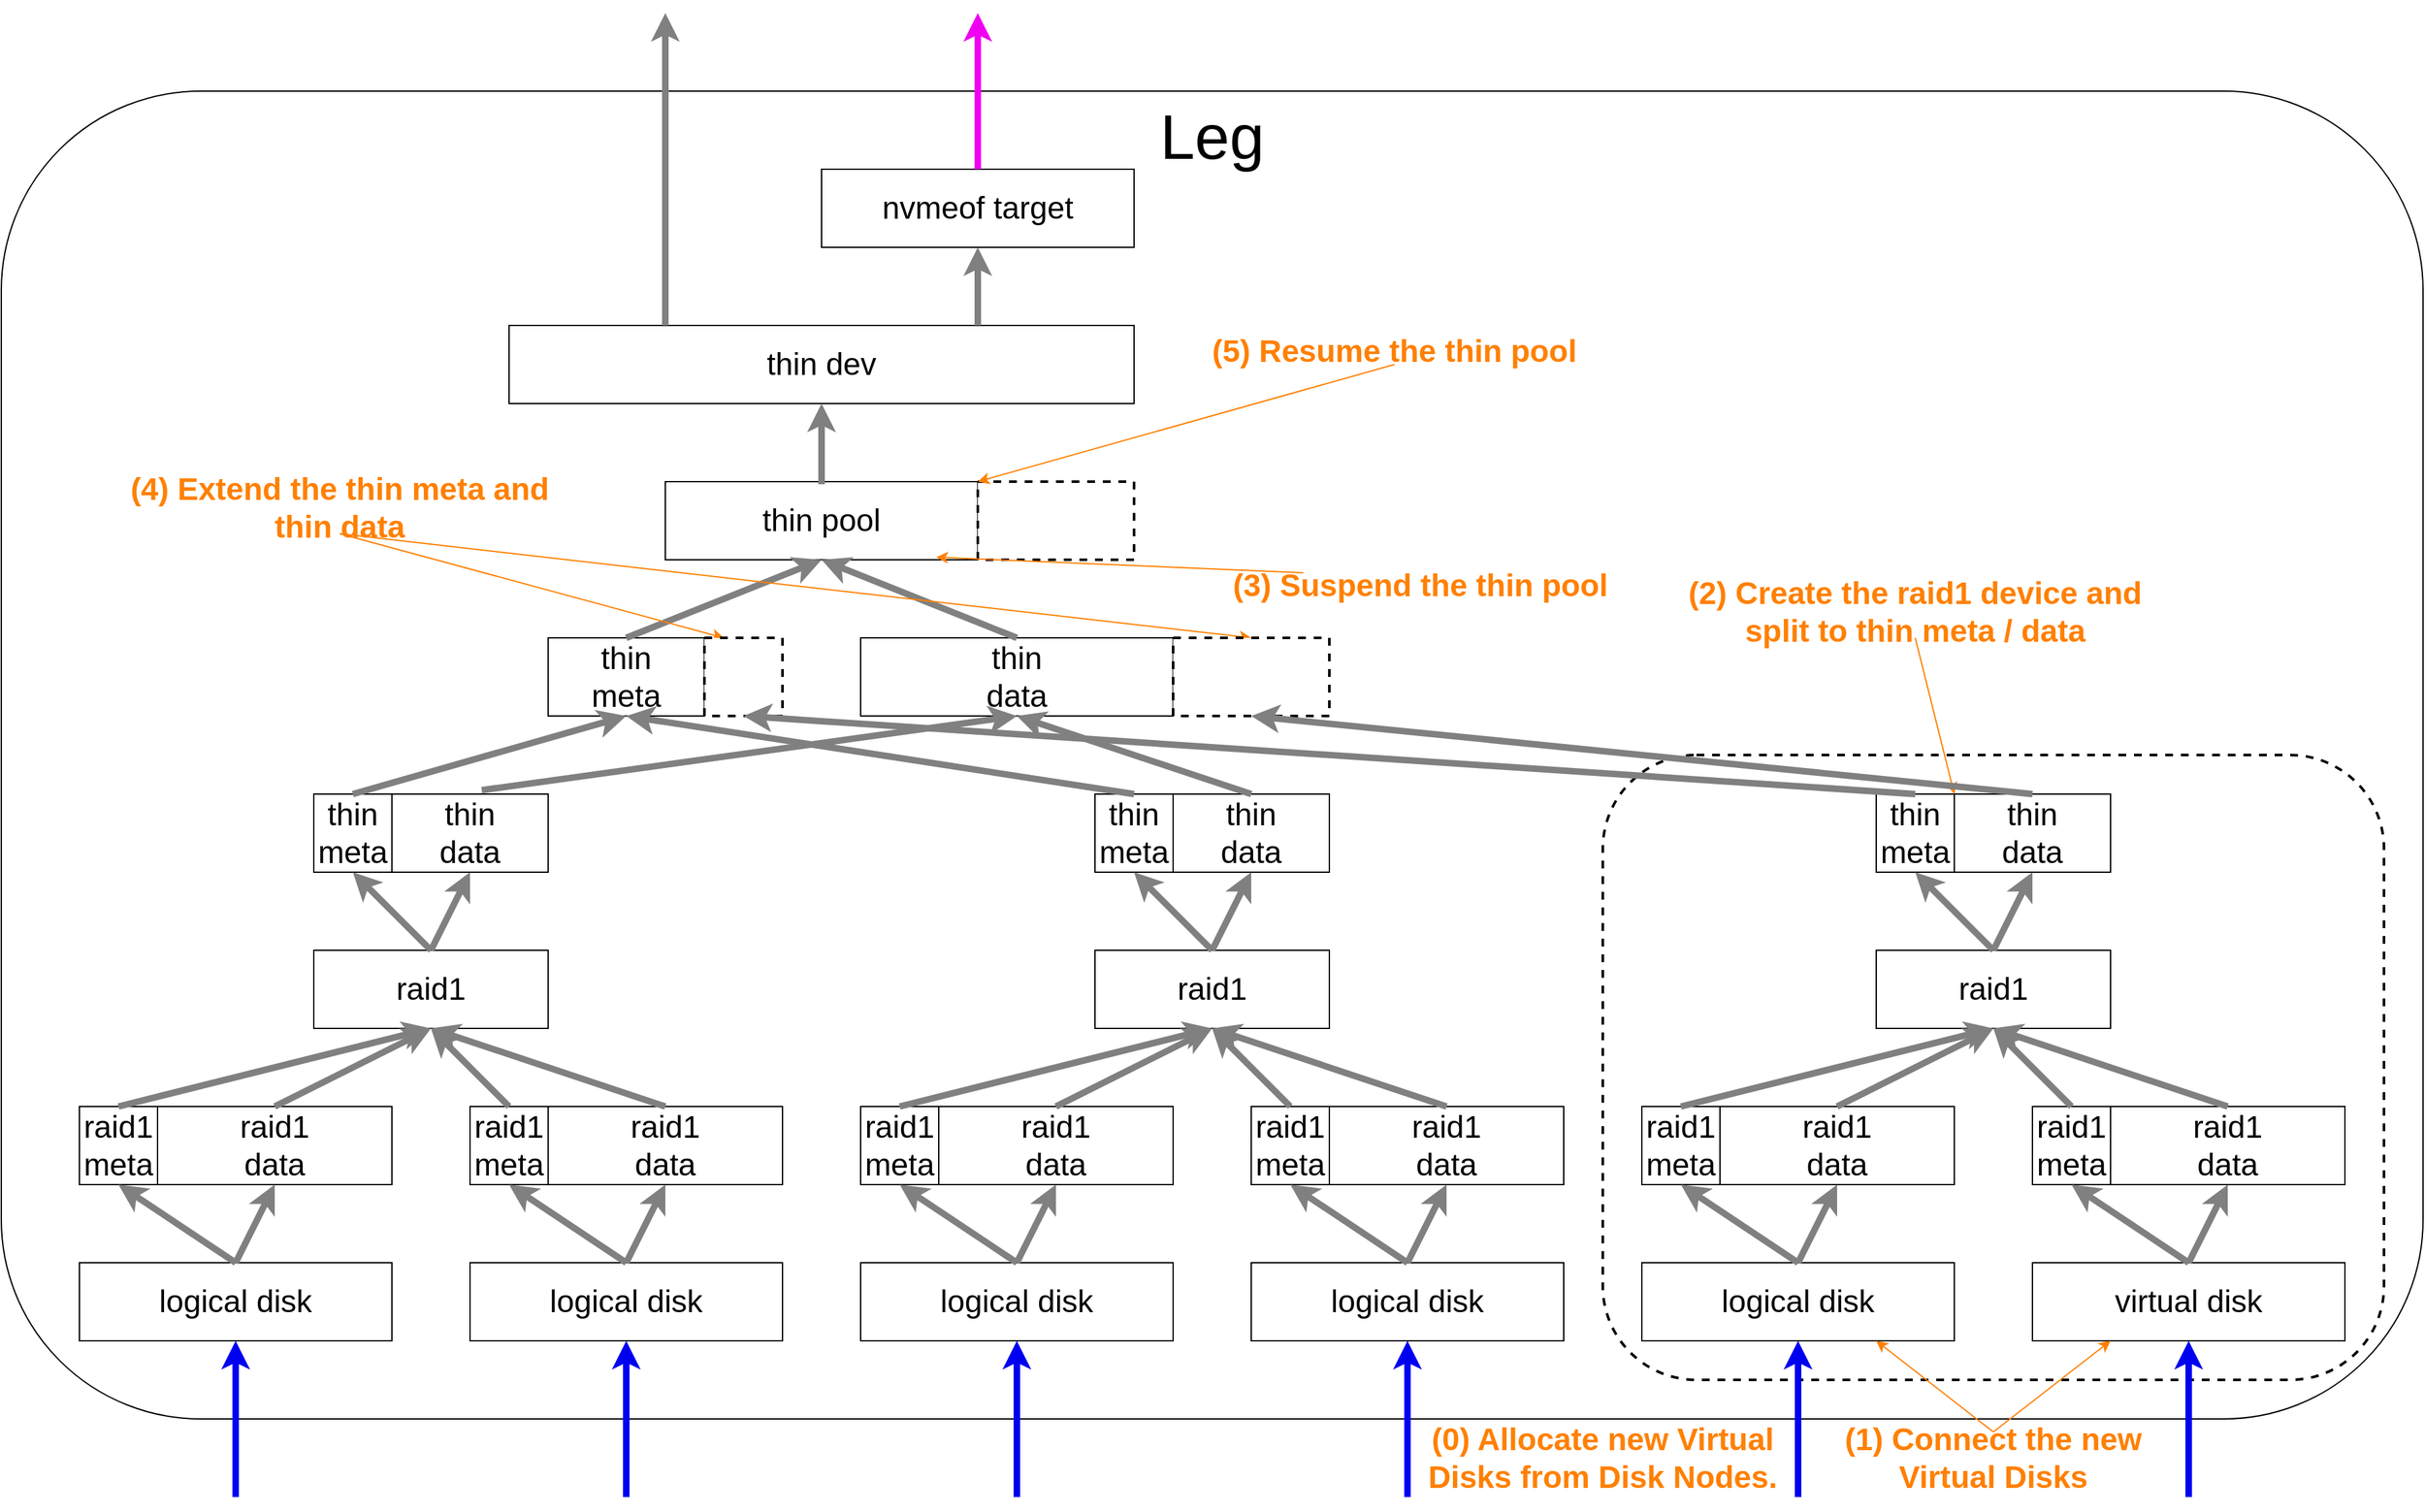 <mxfile version="23.1.5" type="device">
  <diagram name="Page-1" id="okQUsLcCIn6qNMJXYvbM">
    <mxGraphModel dx="5430" dy="2303" grid="1" gridSize="10" guides="1" tooltips="1" connect="1" arrows="1" fold="1" page="1" pageScale="1" pageWidth="850" pageHeight="1100" math="0" shadow="0">
      <root>
        <mxCell id="0" />
        <mxCell id="1" parent="0" />
        <mxCell id="x1gjESqDVY6kyEeMGUOX-54" value="&lt;font style=&quot;font-size: 48px;&quot;&gt;Leg&lt;/font&gt;" style="rounded=1;whiteSpace=wrap;html=1;verticalAlign=top;strokeWidth=1;" parent="1" vertex="1">
          <mxGeometry x="-2550" y="-160" width="1860" height="1020" as="geometry" />
        </mxCell>
        <mxCell id="7Ncsd-2FMnG6cXOnDLm9-25" value="" style="rounded=1;whiteSpace=wrap;html=1;dashed=1;strokeWidth=2;" parent="1" vertex="1">
          <mxGeometry x="-1320" y="350" width="600" height="480" as="geometry" />
        </mxCell>
        <mxCell id="x1gjESqDVY6kyEeMGUOX-2" value="&lt;font style=&quot;font-size: 24px;&quot;&gt;logical disk&lt;/font&gt;" style="rounded=0;whiteSpace=wrap;html=1;" parent="1" vertex="1">
          <mxGeometry x="-2490" y="740" width="240" height="60" as="geometry" />
        </mxCell>
        <mxCell id="x1gjESqDVY6kyEeMGUOX-3" value="&lt;font style=&quot;font-size: 24px;&quot;&gt;raid1&lt;/font&gt;" style="rounded=0;whiteSpace=wrap;html=1;" parent="1" vertex="1">
          <mxGeometry x="-2310" y="500" width="180" height="60" as="geometry" />
        </mxCell>
        <mxCell id="x1gjESqDVY6kyEeMGUOX-4" value="&lt;span style=&quot;font-size: 24px;&quot;&gt;raid1&lt;br&gt;meta&lt;br&gt;&lt;/span&gt;" style="rounded=0;whiteSpace=wrap;html=1;" parent="1" vertex="1">
          <mxGeometry x="-2490" y="620" width="60" height="60" as="geometry" />
        </mxCell>
        <mxCell id="x1gjESqDVY6kyEeMGUOX-5" value="&lt;font style=&quot;font-size: 24px;&quot;&gt;raid1&lt;br&gt;data&lt;br&gt;&lt;/font&gt;" style="rounded=0;whiteSpace=wrap;html=1;" parent="1" vertex="1">
          <mxGeometry x="-2430" y="620" width="180" height="60" as="geometry" />
        </mxCell>
        <mxCell id="x1gjESqDVY6kyEeMGUOX-6" value="&lt;font style=&quot;font-size: 24px;&quot;&gt;logical disk&lt;/font&gt;" style="rounded=0;whiteSpace=wrap;html=1;" parent="1" vertex="1">
          <mxGeometry x="-2190" y="740" width="240" height="60" as="geometry" />
        </mxCell>
        <mxCell id="x1gjESqDVY6kyEeMGUOX-7" value="&lt;span style=&quot;font-size: 24px;&quot;&gt;raid1&lt;br&gt;meta&lt;br&gt;&lt;/span&gt;" style="rounded=0;whiteSpace=wrap;html=1;" parent="1" vertex="1">
          <mxGeometry x="-2190" y="620" width="60" height="60" as="geometry" />
        </mxCell>
        <mxCell id="x1gjESqDVY6kyEeMGUOX-8" value="&lt;font style=&quot;font-size: 24px;&quot;&gt;raid1&lt;br&gt;data&lt;br&gt;&lt;/font&gt;" style="rounded=0;whiteSpace=wrap;html=1;" parent="1" vertex="1">
          <mxGeometry x="-2130" y="620" width="180" height="60" as="geometry" />
        </mxCell>
        <mxCell id="x1gjESqDVY6kyEeMGUOX-9" value="&lt;font style=&quot;font-size: 24px;&quot;&gt;logical disk&lt;/font&gt;" style="rounded=0;whiteSpace=wrap;html=1;" parent="1" vertex="1">
          <mxGeometry x="-1890" y="740" width="240" height="60" as="geometry" />
        </mxCell>
        <mxCell id="x1gjESqDVY6kyEeMGUOX-10" value="&lt;font style=&quot;font-size: 24px;&quot;&gt;raid1&lt;/font&gt;" style="rounded=0;whiteSpace=wrap;html=1;" parent="1" vertex="1">
          <mxGeometry x="-1710" y="500" width="180" height="60" as="geometry" />
        </mxCell>
        <mxCell id="x1gjESqDVY6kyEeMGUOX-11" value="&lt;span style=&quot;font-size: 24px;&quot;&gt;raid1&lt;br&gt;meta&lt;br&gt;&lt;/span&gt;" style="rounded=0;whiteSpace=wrap;html=1;" parent="1" vertex="1">
          <mxGeometry x="-1890" y="620" width="60" height="60" as="geometry" />
        </mxCell>
        <mxCell id="x1gjESqDVY6kyEeMGUOX-12" value="&lt;font style=&quot;font-size: 24px;&quot;&gt;raid1&lt;br&gt;data&lt;br&gt;&lt;/font&gt;" style="rounded=0;whiteSpace=wrap;html=1;" parent="1" vertex="1">
          <mxGeometry x="-1830" y="620" width="180" height="60" as="geometry" />
        </mxCell>
        <mxCell id="x1gjESqDVY6kyEeMGUOX-13" value="&lt;font style=&quot;font-size: 24px;&quot;&gt;logical disk&lt;/font&gt;" style="rounded=0;whiteSpace=wrap;html=1;" parent="1" vertex="1">
          <mxGeometry x="-1590" y="740" width="240" height="60" as="geometry" />
        </mxCell>
        <mxCell id="x1gjESqDVY6kyEeMGUOX-14" value="&lt;span style=&quot;font-size: 24px;&quot;&gt;raid1&lt;br&gt;meta&lt;br&gt;&lt;/span&gt;" style="rounded=0;whiteSpace=wrap;html=1;" parent="1" vertex="1">
          <mxGeometry x="-1590" y="620" width="60" height="60" as="geometry" />
        </mxCell>
        <mxCell id="x1gjESqDVY6kyEeMGUOX-15" value="&lt;font style=&quot;font-size: 24px;&quot;&gt;raid1&lt;br&gt;data&lt;br&gt;&lt;/font&gt;" style="rounded=0;whiteSpace=wrap;html=1;" parent="1" vertex="1">
          <mxGeometry x="-1530" y="620" width="180" height="60" as="geometry" />
        </mxCell>
        <mxCell id="x1gjESqDVY6kyEeMGUOX-16" value="&lt;font style=&quot;font-size: 24px;&quot;&gt;thin&lt;br&gt;meta&lt;br&gt;&lt;/font&gt;" style="rounded=0;whiteSpace=wrap;html=1;" parent="1" vertex="1">
          <mxGeometry x="-2310" y="380" width="60" height="60" as="geometry" />
        </mxCell>
        <mxCell id="x1gjESqDVY6kyEeMGUOX-17" value="&lt;font style=&quot;font-size: 24px;&quot;&gt;thin&lt;br&gt;data&lt;br&gt;&lt;/font&gt;" style="rounded=0;whiteSpace=wrap;html=1;" parent="1" vertex="1">
          <mxGeometry x="-2250" y="380" width="120" height="60" as="geometry" />
        </mxCell>
        <mxCell id="x1gjESqDVY6kyEeMGUOX-18" value="&lt;font style=&quot;font-size: 24px;&quot;&gt;thin&lt;br&gt;meta&lt;br&gt;&lt;/font&gt;" style="rounded=0;whiteSpace=wrap;html=1;" parent="1" vertex="1">
          <mxGeometry x="-1710" y="380" width="60" height="60" as="geometry" />
        </mxCell>
        <mxCell id="x1gjESqDVY6kyEeMGUOX-19" value="&lt;font style=&quot;font-size: 24px;&quot;&gt;thin&lt;br&gt;data&lt;br&gt;&lt;/font&gt;" style="rounded=0;whiteSpace=wrap;html=1;" parent="1" vertex="1">
          <mxGeometry x="-1650" y="380" width="120" height="60" as="geometry" />
        </mxCell>
        <mxCell id="x1gjESqDVY6kyEeMGUOX-20" value="&lt;font style=&quot;font-size: 24px;&quot;&gt;thin&lt;br&gt;meta&lt;br&gt;&lt;/font&gt;" style="rounded=0;whiteSpace=wrap;html=1;" parent="1" vertex="1">
          <mxGeometry x="-2130" y="260" width="120" height="60" as="geometry" />
        </mxCell>
        <mxCell id="x1gjESqDVY6kyEeMGUOX-21" value="&lt;font style=&quot;font-size: 24px;&quot;&gt;thin&lt;br&gt;data&lt;br&gt;&lt;/font&gt;" style="rounded=0;whiteSpace=wrap;html=1;" parent="1" vertex="1">
          <mxGeometry x="-1890" y="260" width="240" height="60" as="geometry" />
        </mxCell>
        <mxCell id="x1gjESqDVY6kyEeMGUOX-22" value="&lt;font style=&quot;font-size: 24px;&quot;&gt;thin pool&lt;br&gt;&lt;/font&gt;" style="rounded=0;whiteSpace=wrap;html=1;" parent="1" vertex="1">
          <mxGeometry x="-2040" y="140" width="240" height="60" as="geometry" />
        </mxCell>
        <mxCell id="x1gjESqDVY6kyEeMGUOX-23" value="&lt;font style=&quot;font-size: 24px;&quot;&gt;thin dev&lt;br&gt;&lt;/font&gt;" style="rounded=0;whiteSpace=wrap;html=1;" parent="1" vertex="1">
          <mxGeometry x="-2160" y="20" width="480" height="60" as="geometry" />
        </mxCell>
        <mxCell id="x1gjESqDVY6kyEeMGUOX-25" value="" style="endArrow=classic;html=1;rounded=0;strokeWidth=5;strokeColor=#808080;exitX=0.5;exitY=0;exitDx=0;exitDy=0;entryX=0.5;entryY=1;entryDx=0;entryDy=0;" parent="1" source="x1gjESqDVY6kyEeMGUOX-16" target="x1gjESqDVY6kyEeMGUOX-20" edge="1">
          <mxGeometry width="50" height="50" relative="1" as="geometry">
            <mxPoint x="-2260" y="350" as="sourcePoint" />
            <mxPoint x="-2210" y="300" as="targetPoint" />
          </mxGeometry>
        </mxCell>
        <mxCell id="x1gjESqDVY6kyEeMGUOX-26" value="" style="endArrow=classic;html=1;rounded=0;strokeWidth=5;strokeColor=#808080;exitX=0.5;exitY=0;exitDx=0;exitDy=0;entryX=0.5;entryY=1;entryDx=0;entryDy=0;" parent="1" source="x1gjESqDVY6kyEeMGUOX-3" target="x1gjESqDVY6kyEeMGUOX-17" edge="1">
          <mxGeometry width="50" height="50" relative="1" as="geometry">
            <mxPoint x="-2070" y="480" as="sourcePoint" />
            <mxPoint x="-2020" y="430" as="targetPoint" />
          </mxGeometry>
        </mxCell>
        <mxCell id="x1gjESqDVY6kyEeMGUOX-27" value="" style="endArrow=classic;html=1;rounded=0;strokeWidth=5;strokeColor=#808080;exitX=0.5;exitY=0;exitDx=0;exitDy=0;entryX=0.5;entryY=1;entryDx=0;entryDy=0;" parent="1" source="x1gjESqDVY6kyEeMGUOX-18" target="x1gjESqDVY6kyEeMGUOX-20" edge="1">
          <mxGeometry width="50" height="50" relative="1" as="geometry">
            <mxPoint x="-1980" y="420" as="sourcePoint" />
            <mxPoint x="-1930" y="370" as="targetPoint" />
          </mxGeometry>
        </mxCell>
        <mxCell id="x1gjESqDVY6kyEeMGUOX-28" value="" style="endArrow=classic;html=1;rounded=0;strokeWidth=5;strokeColor=#808080;exitX=0.575;exitY=-0.05;exitDx=0;exitDy=0;exitPerimeter=0;entryX=0.5;entryY=1;entryDx=0;entryDy=0;" parent="1" source="x1gjESqDVY6kyEeMGUOX-17" target="x1gjESqDVY6kyEeMGUOX-21" edge="1">
          <mxGeometry width="50" height="50" relative="1" as="geometry">
            <mxPoint x="-1960" y="400" as="sourcePoint" />
            <mxPoint x="-1910" y="350" as="targetPoint" />
          </mxGeometry>
        </mxCell>
        <mxCell id="x1gjESqDVY6kyEeMGUOX-29" value="" style="endArrow=classic;html=1;rounded=0;strokeWidth=5;strokeColor=#808080;exitX=0.5;exitY=0;exitDx=0;exitDy=0;entryX=0.5;entryY=1;entryDx=0;entryDy=0;" parent="1" source="x1gjESqDVY6kyEeMGUOX-19" target="x1gjESqDVY6kyEeMGUOX-21" edge="1">
          <mxGeometry width="50" height="50" relative="1" as="geometry">
            <mxPoint x="-1430" y="410" as="sourcePoint" />
            <mxPoint x="-1380" y="360" as="targetPoint" />
          </mxGeometry>
        </mxCell>
        <mxCell id="x1gjESqDVY6kyEeMGUOX-30" value="" style="endArrow=classic;html=1;rounded=0;strokeWidth=5;strokeColor=#808080;exitX=0.5;exitY=0;exitDx=0;exitDy=0;entryX=0.5;entryY=1;entryDx=0;entryDy=0;" parent="1" source="x1gjESqDVY6kyEeMGUOX-2" target="x1gjESqDVY6kyEeMGUOX-5" edge="1">
          <mxGeometry width="50" height="50" relative="1" as="geometry">
            <mxPoint x="-2130" y="910" as="sourcePoint" />
            <mxPoint x="-2080" y="860" as="targetPoint" />
          </mxGeometry>
        </mxCell>
        <mxCell id="x1gjESqDVY6kyEeMGUOX-31" value="" style="endArrow=classic;html=1;rounded=0;strokeWidth=5;strokeColor=#808080;exitX=0.5;exitY=0;exitDx=0;exitDy=0;entryX=0.5;entryY=1;entryDx=0;entryDy=0;" parent="1" source="x1gjESqDVY6kyEeMGUOX-4" target="x1gjESqDVY6kyEeMGUOX-3" edge="1">
          <mxGeometry width="50" height="50" relative="1" as="geometry">
            <mxPoint x="-2420" y="550" as="sourcePoint" />
            <mxPoint x="-2370" y="500" as="targetPoint" />
          </mxGeometry>
        </mxCell>
        <mxCell id="x1gjESqDVY6kyEeMGUOX-32" value="" style="endArrow=classic;html=1;rounded=0;strokeWidth=5;strokeColor=#808080;exitX=0.5;exitY=0;exitDx=0;exitDy=0;entryX=0.5;entryY=1;entryDx=0;entryDy=0;" parent="1" source="x1gjESqDVY6kyEeMGUOX-10" target="x1gjESqDVY6kyEeMGUOX-18" edge="1">
          <mxGeometry width="50" height="50" relative="1" as="geometry">
            <mxPoint x="-1420" y="500" as="sourcePoint" />
            <mxPoint x="-1370" y="450" as="targetPoint" />
          </mxGeometry>
        </mxCell>
        <mxCell id="x1gjESqDVY6kyEeMGUOX-33" value="" style="endArrow=classic;html=1;rounded=0;strokeWidth=5;strokeColor=#808080;entryX=0.5;entryY=1;entryDx=0;entryDy=0;exitX=0.5;exitY=0;exitDx=0;exitDy=0;" parent="1" source="x1gjESqDVY6kyEeMGUOX-10" target="x1gjESqDVY6kyEeMGUOX-19" edge="1">
          <mxGeometry width="50" height="50" relative="1" as="geometry">
            <mxPoint x="-1390" y="510" as="sourcePoint" />
            <mxPoint x="-1340" y="460" as="targetPoint" />
          </mxGeometry>
        </mxCell>
        <mxCell id="x1gjESqDVY6kyEeMGUOX-34" value="" style="endArrow=classic;html=1;rounded=0;strokeWidth=5;strokeColor=#808080;exitX=0.5;exitY=0;exitDx=0;exitDy=0;entryX=0.5;entryY=1;entryDx=0;entryDy=0;" parent="1" source="x1gjESqDVY6kyEeMGUOX-3" target="x1gjESqDVY6kyEeMGUOX-16" edge="1">
          <mxGeometry width="50" height="50" relative="1" as="geometry">
            <mxPoint x="-2380" y="510" as="sourcePoint" />
            <mxPoint x="-2330" y="460" as="targetPoint" />
          </mxGeometry>
        </mxCell>
        <mxCell id="x1gjESqDVY6kyEeMGUOX-35" value="" style="endArrow=classic;html=1;rounded=0;strokeWidth=5;strokeColor=#808080;exitX=0.5;exitY=0.033;exitDx=0;exitDy=0;exitPerimeter=0;entryX=0.5;entryY=1;entryDx=0;entryDy=0;" parent="1" source="x1gjESqDVY6kyEeMGUOX-22" target="x1gjESqDVY6kyEeMGUOX-23" edge="1">
          <mxGeometry width="50" height="50" relative="1" as="geometry">
            <mxPoint x="-1765" y="170" as="sourcePoint" />
            <mxPoint x="-1715" y="120" as="targetPoint" />
          </mxGeometry>
        </mxCell>
        <mxCell id="x1gjESqDVY6kyEeMGUOX-36" value="" style="endArrow=classic;html=1;rounded=0;strokeWidth=5;strokeColor=#808080;exitX=0.5;exitY=0;exitDx=0;exitDy=0;entryX=0.5;entryY=1;entryDx=0;entryDy=0;" parent="1" source="x1gjESqDVY6kyEeMGUOX-21" target="x1gjESqDVY6kyEeMGUOX-22" edge="1">
          <mxGeometry width="50" height="50" relative="1" as="geometry">
            <mxPoint x="-1630" y="220" as="sourcePoint" />
            <mxPoint x="-1580" y="170" as="targetPoint" />
          </mxGeometry>
        </mxCell>
        <mxCell id="x1gjESqDVY6kyEeMGUOX-37" value="" style="endArrow=classic;html=1;rounded=0;strokeWidth=5;strokeColor=#808080;exitX=0.5;exitY=0;exitDx=0;exitDy=0;entryX=0.5;entryY=1;entryDx=0;entryDy=0;" parent="1" source="x1gjESqDVY6kyEeMGUOX-20" target="x1gjESqDVY6kyEeMGUOX-22" edge="1">
          <mxGeometry width="50" height="50" relative="1" as="geometry">
            <mxPoint x="-2150" y="230" as="sourcePoint" />
            <mxPoint x="-2100" y="180" as="targetPoint" />
          </mxGeometry>
        </mxCell>
        <mxCell id="x1gjESqDVY6kyEeMGUOX-39" value="" style="endArrow=classic;html=1;rounded=0;strokeWidth=5;strokeColor=#808080;exitX=0.5;exitY=0;exitDx=0;exitDy=0;entryX=0.5;entryY=1;entryDx=0;entryDy=0;" parent="1" source="x1gjESqDVY6kyEeMGUOX-15" target="x1gjESqDVY6kyEeMGUOX-10" edge="1">
          <mxGeometry width="50" height="50" relative="1" as="geometry">
            <mxPoint x="-1420" y="530" as="sourcePoint" />
            <mxPoint x="-1370" y="480" as="targetPoint" />
          </mxGeometry>
        </mxCell>
        <mxCell id="x1gjESqDVY6kyEeMGUOX-40" value="" style="endArrow=classic;html=1;rounded=0;strokeWidth=5;strokeColor=#808080;exitX=0.5;exitY=0;exitDx=0;exitDy=0;entryX=0.5;entryY=1;entryDx=0;entryDy=0;" parent="1" source="x1gjESqDVY6kyEeMGUOX-14" target="x1gjESqDVY6kyEeMGUOX-10" edge="1">
          <mxGeometry width="50" height="50" relative="1" as="geometry">
            <mxPoint x="-1440" y="540" as="sourcePoint" />
            <mxPoint x="-1390" y="490" as="targetPoint" />
          </mxGeometry>
        </mxCell>
        <mxCell id="x1gjESqDVY6kyEeMGUOX-41" value="" style="endArrow=classic;html=1;rounded=0;strokeWidth=5;strokeColor=#808080;exitX=0.5;exitY=0;exitDx=0;exitDy=0;entryX=0.5;entryY=1;entryDx=0;entryDy=0;" parent="1" source="x1gjESqDVY6kyEeMGUOX-12" target="x1gjESqDVY6kyEeMGUOX-10" edge="1">
          <mxGeometry width="50" height="50" relative="1" as="geometry">
            <mxPoint x="-1540" y="575" as="sourcePoint" />
            <mxPoint x="-1490" y="525" as="targetPoint" />
          </mxGeometry>
        </mxCell>
        <mxCell id="x1gjESqDVY6kyEeMGUOX-42" value="" style="endArrow=classic;html=1;rounded=0;strokeWidth=5;strokeColor=#808080;exitX=0.5;exitY=0;exitDx=0;exitDy=0;entryX=0.5;entryY=1;entryDx=0;entryDy=0;" parent="1" source="x1gjESqDVY6kyEeMGUOX-11" target="x1gjESqDVY6kyEeMGUOX-10" edge="1">
          <mxGeometry width="50" height="50" relative="1" as="geometry">
            <mxPoint x="-1870" y="590" as="sourcePoint" />
            <mxPoint x="-1820" y="540" as="targetPoint" />
          </mxGeometry>
        </mxCell>
        <mxCell id="x1gjESqDVY6kyEeMGUOX-43" value="" style="endArrow=classic;html=1;rounded=0;strokeWidth=5;strokeColor=#808080;exitX=0.5;exitY=0;exitDx=0;exitDy=0;entryX=0.5;entryY=1;entryDx=0;entryDy=0;" parent="1" source="x1gjESqDVY6kyEeMGUOX-8" target="x1gjESqDVY6kyEeMGUOX-3" edge="1">
          <mxGeometry width="50" height="50" relative="1" as="geometry">
            <mxPoint x="-2000" y="560" as="sourcePoint" />
            <mxPoint x="-1950" y="510" as="targetPoint" />
          </mxGeometry>
        </mxCell>
        <mxCell id="x1gjESqDVY6kyEeMGUOX-44" value="" style="endArrow=classic;html=1;rounded=0;strokeWidth=5;strokeColor=#808080;exitX=0.5;exitY=0;exitDx=0;exitDy=0;entryX=0.5;entryY=1;entryDx=0;entryDy=0;" parent="1" source="x1gjESqDVY6kyEeMGUOX-7" target="x1gjESqDVY6kyEeMGUOX-3" edge="1">
          <mxGeometry width="50" height="50" relative="1" as="geometry">
            <mxPoint x="-2030" y="555" as="sourcePoint" />
            <mxPoint x="-1980" y="505" as="targetPoint" />
          </mxGeometry>
        </mxCell>
        <mxCell id="x1gjESqDVY6kyEeMGUOX-45" value="" style="endArrow=classic;html=1;rounded=0;strokeWidth=5;strokeColor=#808080;exitX=0.5;exitY=0;exitDx=0;exitDy=0;entryX=0.5;entryY=1;entryDx=0;entryDy=0;" parent="1" source="x1gjESqDVY6kyEeMGUOX-5" target="x1gjESqDVY6kyEeMGUOX-3" edge="1">
          <mxGeometry width="50" height="50" relative="1" as="geometry">
            <mxPoint x="-1980" y="575" as="sourcePoint" />
            <mxPoint x="-1930" y="525" as="targetPoint" />
          </mxGeometry>
        </mxCell>
        <mxCell id="x1gjESqDVY6kyEeMGUOX-47" value="" style="endArrow=classic;html=1;rounded=0;strokeWidth=5;strokeColor=#808080;exitX=0.5;exitY=0;exitDx=0;exitDy=0;entryX=0.5;entryY=1;entryDx=0;entryDy=0;" parent="1" source="x1gjESqDVY6kyEeMGUOX-13" target="x1gjESqDVY6kyEeMGUOX-14" edge="1">
          <mxGeometry width="50" height="50" relative="1" as="geometry">
            <mxPoint x="-1325" y="700" as="sourcePoint" />
            <mxPoint x="-1275" y="650" as="targetPoint" />
          </mxGeometry>
        </mxCell>
        <mxCell id="x1gjESqDVY6kyEeMGUOX-48" value="" style="endArrow=classic;html=1;rounded=0;strokeWidth=5;strokeColor=#808080;exitX=0.5;exitY=0;exitDx=0;exitDy=0;entryX=0.5;entryY=1;entryDx=0;entryDy=0;" parent="1" source="x1gjESqDVY6kyEeMGUOX-13" target="x1gjESqDVY6kyEeMGUOX-15" edge="1">
          <mxGeometry width="50" height="50" relative="1" as="geometry">
            <mxPoint x="-1290" y="670" as="sourcePoint" />
            <mxPoint x="-1240" y="620" as="targetPoint" />
          </mxGeometry>
        </mxCell>
        <mxCell id="x1gjESqDVY6kyEeMGUOX-49" value="" style="endArrow=classic;html=1;rounded=0;strokeWidth=5;strokeColor=#808080;entryX=0.5;entryY=1;entryDx=0;entryDy=0;exitX=0.5;exitY=0;exitDx=0;exitDy=0;" parent="1" source="x1gjESqDVY6kyEeMGUOX-9" target="x1gjESqDVY6kyEeMGUOX-11" edge="1">
          <mxGeometry width="50" height="50" relative="1" as="geometry">
            <mxPoint x="-1730" y="930" as="sourcePoint" />
            <mxPoint x="-1650" y="780" as="targetPoint" />
          </mxGeometry>
        </mxCell>
        <mxCell id="x1gjESqDVY6kyEeMGUOX-50" value="" style="endArrow=classic;html=1;rounded=0;strokeWidth=5;strokeColor=#808080;exitX=0.5;exitY=0;exitDx=0;exitDy=0;entryX=0.5;entryY=1;entryDx=0;entryDy=0;" parent="1" source="x1gjESqDVY6kyEeMGUOX-9" target="x1gjESqDVY6kyEeMGUOX-12" edge="1">
          <mxGeometry width="50" height="50" relative="1" as="geometry">
            <mxPoint x="-1360" y="520" as="sourcePoint" />
            <mxPoint x="-1310" y="470" as="targetPoint" />
          </mxGeometry>
        </mxCell>
        <mxCell id="x1gjESqDVY6kyEeMGUOX-51" value="" style="endArrow=classic;html=1;rounded=0;strokeWidth=5;strokeColor=#808080;exitX=0.5;exitY=0;exitDx=0;exitDy=0;entryX=0.5;entryY=1;entryDx=0;entryDy=0;" parent="1" source="x1gjESqDVY6kyEeMGUOX-6" target="x1gjESqDVY6kyEeMGUOX-7" edge="1">
          <mxGeometry width="50" height="50" relative="1" as="geometry">
            <mxPoint x="-2040" y="930" as="sourcePoint" />
            <mxPoint x="-1990" y="880" as="targetPoint" />
          </mxGeometry>
        </mxCell>
        <mxCell id="x1gjESqDVY6kyEeMGUOX-52" value="" style="endArrow=classic;html=1;rounded=0;strokeWidth=5;strokeColor=#808080;exitX=0.5;exitY=0;exitDx=0;exitDy=0;entryX=0.5;entryY=1;entryDx=0;entryDy=0;" parent="1" source="x1gjESqDVY6kyEeMGUOX-6" target="x1gjESqDVY6kyEeMGUOX-8" edge="1">
          <mxGeometry width="50" height="50" relative="1" as="geometry">
            <mxPoint x="-2000" y="930" as="sourcePoint" />
            <mxPoint x="-1950" y="880" as="targetPoint" />
          </mxGeometry>
        </mxCell>
        <mxCell id="x1gjESqDVY6kyEeMGUOX-53" value="" style="endArrow=classic;html=1;rounded=0;strokeWidth=5;strokeColor=#808080;exitX=0.5;exitY=0;exitDx=0;exitDy=0;entryX=0.5;entryY=1;entryDx=0;entryDy=0;" parent="1" source="x1gjESqDVY6kyEeMGUOX-2" target="x1gjESqDVY6kyEeMGUOX-4" edge="1">
          <mxGeometry width="50" height="50" relative="1" as="geometry">
            <mxPoint x="-2390" y="880" as="sourcePoint" />
            <mxPoint x="-2340" y="830" as="targetPoint" />
          </mxGeometry>
        </mxCell>
        <mxCell id="x1gjESqDVY6kyEeMGUOX-56" value="" style="endArrow=classic;html=1;rounded=0;strokeWidth=5;strokeColor=#808080;exitX=0.75;exitY=0;exitDx=0;exitDy=0;entryX=0.5;entryY=1;entryDx=0;entryDy=0;" parent="1" source="x1gjESqDVY6kyEeMGUOX-23" target="x1gjESqDVY6kyEeMGUOX-74" edge="1">
          <mxGeometry width="50" height="50" relative="1" as="geometry">
            <mxPoint x="-640" y="-30" as="sourcePoint" />
            <mxPoint x="-640" y="-250" as="targetPoint" />
          </mxGeometry>
        </mxCell>
        <mxCell id="x1gjESqDVY6kyEeMGUOX-69" value="" style="endArrow=classic;html=1;rounded=0;strokeWidth=5;strokeColor=#0000f0;exitX=0.5;exitY=1;exitDx=0;exitDy=0;entryX=0.5;entryY=0;entryDx=0;entryDy=0;" parent="1" edge="1">
          <mxGeometry width="50" height="50" relative="1" as="geometry">
            <mxPoint x="-1470" y="920" as="sourcePoint" />
            <mxPoint x="-1470" y="800" as="targetPoint" />
          </mxGeometry>
        </mxCell>
        <mxCell id="x1gjESqDVY6kyEeMGUOX-70" value="" style="endArrow=classic;html=1;rounded=0;strokeWidth=5;strokeColor=#0000f0;exitX=0.5;exitY=1;exitDx=0;exitDy=0;entryX=0.5;entryY=0;entryDx=0;entryDy=0;" parent="1" edge="1">
          <mxGeometry width="50" height="50" relative="1" as="geometry">
            <mxPoint x="-2070" y="920" as="sourcePoint" />
            <mxPoint x="-2070" y="800" as="targetPoint" />
          </mxGeometry>
        </mxCell>
        <mxCell id="x1gjESqDVY6kyEeMGUOX-71" value="" style="endArrow=classic;html=1;rounded=0;strokeWidth=5;strokeColor=#0000f0;exitX=0.5;exitY=1;exitDx=0;exitDy=0;entryX=0.5;entryY=0;entryDx=0;entryDy=0;" parent="1" edge="1">
          <mxGeometry width="50" height="50" relative="1" as="geometry">
            <mxPoint x="-2370" y="920" as="sourcePoint" />
            <mxPoint x="-2370" y="800" as="targetPoint" />
          </mxGeometry>
        </mxCell>
        <mxCell id="x1gjESqDVY6kyEeMGUOX-60" value="" style="endArrow=classic;html=1;rounded=0;strokeWidth=5;strokeColor=#0000f0;exitX=0.5;exitY=1;exitDx=0;exitDy=0;entryX=0.5;entryY=0;entryDx=0;entryDy=0;" parent="1" edge="1">
          <mxGeometry width="50" height="50" relative="1" as="geometry">
            <mxPoint x="-1770" y="920" as="sourcePoint" />
            <mxPoint x="-1770" y="800" as="targetPoint" />
          </mxGeometry>
        </mxCell>
        <mxCell id="x1gjESqDVY6kyEeMGUOX-74" value="&lt;font style=&quot;font-size: 24px;&quot;&gt;nvmeof target&lt;br&gt;&lt;/font&gt;" style="rounded=0;whiteSpace=wrap;html=1;" parent="1" vertex="1">
          <mxGeometry x="-1920" y="-100" width="240" height="60" as="geometry" />
        </mxCell>
        <mxCell id="x1gjESqDVY6kyEeMGUOX-76" value="" style="endArrow=classic;html=1;rounded=0;strokeWidth=5;strokeColor=#808080;exitX=0.25;exitY=0;exitDx=0;exitDy=0;entryX=0.5;entryY=0;entryDx=0;entryDy=0;" parent="1" source="x1gjESqDVY6kyEeMGUOX-23" edge="1">
          <mxGeometry width="50" height="50" relative="1" as="geometry">
            <mxPoint x="-2041" y="-80" as="sourcePoint" />
            <mxPoint x="-2040" y="-220" as="targetPoint" />
          </mxGeometry>
        </mxCell>
        <mxCell id="x1gjESqDVY6kyEeMGUOX-82" value="" style="endArrow=classic;html=1;rounded=0;strokeWidth=5;strokeColor=#f000f0;exitX=0.5;exitY=0;exitDx=0;exitDy=0;entryX=0.5;entryY=0;entryDx=0;entryDy=0;" parent="1" source="x1gjESqDVY6kyEeMGUOX-74" edge="1">
          <mxGeometry width="50" height="50" relative="1" as="geometry">
            <mxPoint x="-1585" y="-240" as="sourcePoint" />
            <mxPoint x="-1800" y="-220" as="targetPoint" />
          </mxGeometry>
        </mxCell>
        <mxCell id="7Ncsd-2FMnG6cXOnDLm9-1" value="&lt;font style=&quot;font-size: 24px;&quot;&gt;logical disk&lt;/font&gt;" style="rounded=0;whiteSpace=wrap;html=1;" parent="1" vertex="1">
          <mxGeometry x="-1290" y="740" width="240" height="60" as="geometry" />
        </mxCell>
        <mxCell id="7Ncsd-2FMnG6cXOnDLm9-2" value="&lt;font style=&quot;font-size: 24px;&quot;&gt;raid1&lt;/font&gt;" style="rounded=0;whiteSpace=wrap;html=1;" parent="1" vertex="1">
          <mxGeometry x="-1110" y="500" width="180" height="60" as="geometry" />
        </mxCell>
        <mxCell id="7Ncsd-2FMnG6cXOnDLm9-3" value="&lt;span style=&quot;font-size: 24px;&quot;&gt;raid1&lt;br&gt;meta&lt;br&gt;&lt;/span&gt;" style="rounded=0;whiteSpace=wrap;html=1;" parent="1" vertex="1">
          <mxGeometry x="-1290" y="620" width="60" height="60" as="geometry" />
        </mxCell>
        <mxCell id="7Ncsd-2FMnG6cXOnDLm9-4" value="&lt;font style=&quot;font-size: 24px;&quot;&gt;raid1&lt;br&gt;data&lt;br&gt;&lt;/font&gt;" style="rounded=0;whiteSpace=wrap;html=1;" parent="1" vertex="1">
          <mxGeometry x="-1230" y="620" width="180" height="60" as="geometry" />
        </mxCell>
        <mxCell id="7Ncsd-2FMnG6cXOnDLm9-5" value="&lt;font style=&quot;font-size: 24px;&quot;&gt;virtual disk&lt;/font&gt;" style="rounded=0;whiteSpace=wrap;html=1;" parent="1" vertex="1">
          <mxGeometry x="-990" y="740" width="240" height="60" as="geometry" />
        </mxCell>
        <mxCell id="7Ncsd-2FMnG6cXOnDLm9-6" value="&lt;span style=&quot;font-size: 24px;&quot;&gt;raid1&lt;br&gt;meta&lt;br&gt;&lt;/span&gt;" style="rounded=0;whiteSpace=wrap;html=1;" parent="1" vertex="1">
          <mxGeometry x="-990" y="620" width="60" height="60" as="geometry" />
        </mxCell>
        <mxCell id="7Ncsd-2FMnG6cXOnDLm9-7" value="&lt;font style=&quot;font-size: 24px;&quot;&gt;raid1&lt;br&gt;data&lt;br&gt;&lt;/font&gt;" style="rounded=0;whiteSpace=wrap;html=1;" parent="1" vertex="1">
          <mxGeometry x="-930" y="620" width="180" height="60" as="geometry" />
        </mxCell>
        <mxCell id="7Ncsd-2FMnG6cXOnDLm9-8" value="&lt;font style=&quot;font-size: 24px;&quot;&gt;thin&lt;br&gt;meta&lt;br&gt;&lt;/font&gt;" style="rounded=0;whiteSpace=wrap;html=1;" parent="1" vertex="1">
          <mxGeometry x="-1110" y="380" width="60" height="60" as="geometry" />
        </mxCell>
        <mxCell id="7Ncsd-2FMnG6cXOnDLm9-9" value="&lt;font style=&quot;font-size: 24px;&quot;&gt;thin&lt;br&gt;data&lt;br&gt;&lt;/font&gt;" style="rounded=0;whiteSpace=wrap;html=1;" parent="1" vertex="1">
          <mxGeometry x="-1050" y="380" width="120" height="60" as="geometry" />
        </mxCell>
        <mxCell id="7Ncsd-2FMnG6cXOnDLm9-10" value="" style="endArrow=classic;html=1;rounded=0;strokeWidth=5;strokeColor=#808080;exitX=0.5;exitY=0;exitDx=0;exitDy=0;entryX=0.5;entryY=1;entryDx=0;entryDy=0;" parent="1" source="7Ncsd-2FMnG6cXOnDLm9-2" target="7Ncsd-2FMnG6cXOnDLm9-8" edge="1">
          <mxGeometry width="50" height="50" relative="1" as="geometry">
            <mxPoint x="-820" y="500" as="sourcePoint" />
            <mxPoint x="-770" y="450" as="targetPoint" />
          </mxGeometry>
        </mxCell>
        <mxCell id="7Ncsd-2FMnG6cXOnDLm9-11" value="" style="endArrow=classic;html=1;rounded=0;strokeWidth=5;strokeColor=#808080;entryX=0.5;entryY=1;entryDx=0;entryDy=0;exitX=0.5;exitY=0;exitDx=0;exitDy=0;" parent="1" source="7Ncsd-2FMnG6cXOnDLm9-2" target="7Ncsd-2FMnG6cXOnDLm9-9" edge="1">
          <mxGeometry width="50" height="50" relative="1" as="geometry">
            <mxPoint x="-790" y="510" as="sourcePoint" />
            <mxPoint x="-740" y="460" as="targetPoint" />
          </mxGeometry>
        </mxCell>
        <mxCell id="7Ncsd-2FMnG6cXOnDLm9-12" value="" style="endArrow=classic;html=1;rounded=0;strokeWidth=5;strokeColor=#808080;exitX=0.5;exitY=0;exitDx=0;exitDy=0;entryX=0.5;entryY=1;entryDx=0;entryDy=0;" parent="1" source="7Ncsd-2FMnG6cXOnDLm9-7" target="7Ncsd-2FMnG6cXOnDLm9-2" edge="1">
          <mxGeometry width="50" height="50" relative="1" as="geometry">
            <mxPoint x="-820" y="530" as="sourcePoint" />
            <mxPoint x="-770" y="480" as="targetPoint" />
          </mxGeometry>
        </mxCell>
        <mxCell id="7Ncsd-2FMnG6cXOnDLm9-13" value="" style="endArrow=classic;html=1;rounded=0;strokeWidth=5;strokeColor=#808080;exitX=0.5;exitY=0;exitDx=0;exitDy=0;entryX=0.5;entryY=1;entryDx=0;entryDy=0;" parent="1" source="7Ncsd-2FMnG6cXOnDLm9-6" target="7Ncsd-2FMnG6cXOnDLm9-2" edge="1">
          <mxGeometry width="50" height="50" relative="1" as="geometry">
            <mxPoint x="-840" y="540" as="sourcePoint" />
            <mxPoint x="-790" y="490" as="targetPoint" />
          </mxGeometry>
        </mxCell>
        <mxCell id="7Ncsd-2FMnG6cXOnDLm9-14" value="" style="endArrow=classic;html=1;rounded=0;strokeWidth=5;strokeColor=#808080;exitX=0.5;exitY=0;exitDx=0;exitDy=0;entryX=0.5;entryY=1;entryDx=0;entryDy=0;" parent="1" source="7Ncsd-2FMnG6cXOnDLm9-4" target="7Ncsd-2FMnG6cXOnDLm9-2" edge="1">
          <mxGeometry width="50" height="50" relative="1" as="geometry">
            <mxPoint x="-940" y="575" as="sourcePoint" />
            <mxPoint x="-890" y="525" as="targetPoint" />
          </mxGeometry>
        </mxCell>
        <mxCell id="7Ncsd-2FMnG6cXOnDLm9-15" value="" style="endArrow=classic;html=1;rounded=0;strokeWidth=5;strokeColor=#808080;exitX=0.5;exitY=0;exitDx=0;exitDy=0;entryX=0.5;entryY=1;entryDx=0;entryDy=0;" parent="1" source="7Ncsd-2FMnG6cXOnDLm9-3" target="7Ncsd-2FMnG6cXOnDLm9-2" edge="1">
          <mxGeometry width="50" height="50" relative="1" as="geometry">
            <mxPoint x="-1270" y="590" as="sourcePoint" />
            <mxPoint x="-1220" y="540" as="targetPoint" />
          </mxGeometry>
        </mxCell>
        <mxCell id="7Ncsd-2FMnG6cXOnDLm9-16" value="" style="endArrow=classic;html=1;rounded=0;strokeWidth=5;strokeColor=#808080;exitX=0.5;exitY=0;exitDx=0;exitDy=0;entryX=0.5;entryY=1;entryDx=0;entryDy=0;" parent="1" source="7Ncsd-2FMnG6cXOnDLm9-5" target="7Ncsd-2FMnG6cXOnDLm9-6" edge="1">
          <mxGeometry width="50" height="50" relative="1" as="geometry">
            <mxPoint x="-725" y="700" as="sourcePoint" />
            <mxPoint x="-675" y="650" as="targetPoint" />
          </mxGeometry>
        </mxCell>
        <mxCell id="7Ncsd-2FMnG6cXOnDLm9-17" value="" style="endArrow=classic;html=1;rounded=0;strokeWidth=5;strokeColor=#808080;exitX=0.5;exitY=0;exitDx=0;exitDy=0;entryX=0.5;entryY=1;entryDx=0;entryDy=0;" parent="1" source="7Ncsd-2FMnG6cXOnDLm9-5" target="7Ncsd-2FMnG6cXOnDLm9-7" edge="1">
          <mxGeometry width="50" height="50" relative="1" as="geometry">
            <mxPoint x="-690" y="670" as="sourcePoint" />
            <mxPoint x="-640" y="620" as="targetPoint" />
          </mxGeometry>
        </mxCell>
        <mxCell id="7Ncsd-2FMnG6cXOnDLm9-18" value="" style="endArrow=classic;html=1;rounded=0;strokeWidth=5;strokeColor=#808080;entryX=0.5;entryY=1;entryDx=0;entryDy=0;exitX=0.5;exitY=0;exitDx=0;exitDy=0;" parent="1" source="7Ncsd-2FMnG6cXOnDLm9-1" target="7Ncsd-2FMnG6cXOnDLm9-3" edge="1">
          <mxGeometry width="50" height="50" relative="1" as="geometry">
            <mxPoint x="-1130" y="930" as="sourcePoint" />
            <mxPoint x="-1050" y="780" as="targetPoint" />
          </mxGeometry>
        </mxCell>
        <mxCell id="7Ncsd-2FMnG6cXOnDLm9-19" value="" style="endArrow=classic;html=1;rounded=0;strokeWidth=5;strokeColor=#808080;exitX=0.5;exitY=0;exitDx=0;exitDy=0;entryX=0.5;entryY=1;entryDx=0;entryDy=0;" parent="1" source="7Ncsd-2FMnG6cXOnDLm9-1" target="7Ncsd-2FMnG6cXOnDLm9-4" edge="1">
          <mxGeometry width="50" height="50" relative="1" as="geometry">
            <mxPoint x="-760" y="520" as="sourcePoint" />
            <mxPoint x="-710" y="470" as="targetPoint" />
          </mxGeometry>
        </mxCell>
        <mxCell id="7Ncsd-2FMnG6cXOnDLm9-20" value="" style="endArrow=classic;html=1;rounded=0;strokeWidth=5;strokeColor=#0000f0;exitX=0.5;exitY=1;exitDx=0;exitDy=0;entryX=0.5;entryY=0;entryDx=0;entryDy=0;" parent="1" edge="1">
          <mxGeometry width="50" height="50" relative="1" as="geometry">
            <mxPoint x="-870" y="920" as="sourcePoint" />
            <mxPoint x="-870" y="800" as="targetPoint" />
          </mxGeometry>
        </mxCell>
        <mxCell id="7Ncsd-2FMnG6cXOnDLm9-21" value="" style="endArrow=classic;html=1;rounded=0;strokeWidth=5;strokeColor=#0000f0;exitX=0.5;exitY=1;exitDx=0;exitDy=0;entryX=0.5;entryY=0;entryDx=0;entryDy=0;" parent="1" edge="1">
          <mxGeometry width="50" height="50" relative="1" as="geometry">
            <mxPoint x="-1170" y="920" as="sourcePoint" />
            <mxPoint x="-1170" y="800" as="targetPoint" />
          </mxGeometry>
        </mxCell>
        <mxCell id="7Ncsd-2FMnG6cXOnDLm9-26" value="&lt;font style=&quot;font-size: 24px;&quot;&gt;&lt;font color=&quot;#ff8000&quot;&gt;&lt;b&gt;(0) Allocate new Virtual &lt;br&gt;Disks from Disk Nodes.&lt;/b&gt;&lt;/font&gt;&lt;br&gt;&lt;/font&gt;" style="text;html=1;align=center;verticalAlign=middle;whiteSpace=wrap;rounded=0;" parent="1" vertex="1">
          <mxGeometry x="-1500" y="870" width="360" height="40" as="geometry" />
        </mxCell>
        <mxCell id="7Ncsd-2FMnG6cXOnDLm9-27" value="&lt;font style=&quot;font-size: 24px;&quot;&gt;&lt;font color=&quot;#ff8000&quot;&gt;&lt;b style=&quot;&quot;&gt;(1) Connect the new&lt;br&gt;Virtual Disks&lt;/b&gt;&lt;/font&gt;&lt;br&gt;&lt;/font&gt;" style="text;html=1;align=center;verticalAlign=middle;whiteSpace=wrap;rounded=0;" parent="1" vertex="1">
          <mxGeometry x="-1200" y="870" width="360" height="40" as="geometry" />
        </mxCell>
        <mxCell id="7Ncsd-2FMnG6cXOnDLm9-28" value="" style="endArrow=classic;html=1;rounded=0;exitX=0.5;exitY=1;exitDx=0;exitDy=0;entryX=0.5;entryY=0;entryDx=0;entryDy=0;strokeColor=#ff8000;" parent="1" source="7Ncsd-2FMnG6cXOnDLm9-36" target="7Ncsd-2FMnG6cXOnDLm9-38" edge="1">
          <mxGeometry width="50" height="50" relative="1" as="geometry">
            <mxPoint x="-2310" y="392" as="sourcePoint" />
            <mxPoint x="-2418" y="290" as="targetPoint" />
          </mxGeometry>
        </mxCell>
        <mxCell id="7Ncsd-2FMnG6cXOnDLm9-29" value="" style="endArrow=classic;html=1;rounded=0;exitX=0.5;exitY=0;exitDx=0;exitDy=0;entryX=0.25;entryY=1;entryDx=0;entryDy=0;strokeColor=#ff8000;" parent="1" source="7Ncsd-2FMnG6cXOnDLm9-27" target="7Ncsd-2FMnG6cXOnDLm9-5" edge="1">
          <mxGeometry width="50" height="50" relative="1" as="geometry">
            <mxPoint x="-362" y="852" as="sourcePoint" />
            <mxPoint x="-470" y="750" as="targetPoint" />
          </mxGeometry>
        </mxCell>
        <mxCell id="7Ncsd-2FMnG6cXOnDLm9-30" value="" style="endArrow=classic;html=1;rounded=0;exitX=0.5;exitY=0;exitDx=0;exitDy=0;entryX=0.75;entryY=1;entryDx=0;entryDy=0;strokeColor=#ff8000;" parent="1" source="7Ncsd-2FMnG6cXOnDLm9-27" target="7Ncsd-2FMnG6cXOnDLm9-1" edge="1">
          <mxGeometry width="50" height="50" relative="1" as="geometry">
            <mxPoint x="-912" y="1132" as="sourcePoint" />
            <mxPoint x="-1020" y="1030" as="targetPoint" />
          </mxGeometry>
        </mxCell>
        <mxCell id="7Ncsd-2FMnG6cXOnDLm9-31" value="&lt;font style=&quot;font-size: 24px;&quot;&gt;&lt;b&gt;&lt;font color=&quot;#ff8000&quot;&gt;(2) Create the raid1 device and split to thin meta / data&lt;/font&gt;&lt;/b&gt;&lt;br&gt;&lt;/font&gt;" style="text;html=1;align=center;verticalAlign=middle;whiteSpace=wrap;rounded=0;" parent="1" vertex="1">
          <mxGeometry x="-1260" y="220" width="360" height="40" as="geometry" />
        </mxCell>
        <mxCell id="7Ncsd-2FMnG6cXOnDLm9-32" value="" style="endArrow=classic;html=1;rounded=0;exitX=0.5;exitY=1;exitDx=0;exitDy=0;strokeColor=#ff8000;" parent="1" source="7Ncsd-2FMnG6cXOnDLm9-31" edge="1">
          <mxGeometry width="50" height="50" relative="1" as="geometry">
            <mxPoint x="-482" y="322" as="sourcePoint" />
            <mxPoint x="-1050" y="380" as="targetPoint" />
          </mxGeometry>
        </mxCell>
        <mxCell id="7Ncsd-2FMnG6cXOnDLm9-34" value="" style="endArrow=classic;html=1;rounded=0;exitX=0.5;exitY=1;exitDx=0;exitDy=0;entryX=0.25;entryY=0;entryDx=0;entryDy=0;strokeColor=#ff8000;" parent="1" source="7Ncsd-2FMnG6cXOnDLm9-36" target="7Ncsd-2FMnG6cXOnDLm9-37" edge="1">
          <mxGeometry width="50" height="50" relative="1" as="geometry">
            <mxPoint x="-2332" y="372" as="sourcePoint" />
            <mxPoint x="-2440" y="270" as="targetPoint" />
          </mxGeometry>
        </mxCell>
        <mxCell id="7Ncsd-2FMnG6cXOnDLm9-35" value="&lt;font style=&quot;font-size: 24px;&quot;&gt;&lt;b&gt;&lt;font color=&quot;#ff8000&quot;&gt;(3) Suspend the thin pool&lt;/font&gt;&lt;/b&gt;&lt;br&gt;&lt;/font&gt;" style="text;html=1;align=center;verticalAlign=middle;whiteSpace=wrap;rounded=0;" parent="1" vertex="1">
          <mxGeometry x="-1640" y="210" width="360" height="20" as="geometry" />
        </mxCell>
        <mxCell id="7Ncsd-2FMnG6cXOnDLm9-36" value="&lt;font style=&quot;font-size: 24px;&quot;&gt;&lt;b&gt;&lt;font color=&quot;#ff8000&quot;&gt;(4) Extend the thin meta and thin data&lt;/font&gt;&lt;/b&gt;&lt;br&gt;&lt;/font&gt;" style="text;html=1;align=center;verticalAlign=middle;whiteSpace=wrap;rounded=0;" parent="1" vertex="1">
          <mxGeometry x="-2470" y="140" width="360" height="40" as="geometry" />
        </mxCell>
        <mxCell id="7Ncsd-2FMnG6cXOnDLm9-37" value="" style="rounded=0;whiteSpace=wrap;html=1;dashed=1;strokeWidth=2;" parent="1" vertex="1">
          <mxGeometry x="-2010" y="260" width="60" height="60" as="geometry" />
        </mxCell>
        <mxCell id="7Ncsd-2FMnG6cXOnDLm9-38" value="" style="rounded=0;whiteSpace=wrap;html=1;dashed=1;strokeWidth=2;" parent="1" vertex="1">
          <mxGeometry x="-1650" y="260" width="120" height="60" as="geometry" />
        </mxCell>
        <mxCell id="7Ncsd-2FMnG6cXOnDLm9-23" value="" style="endArrow=classic;html=1;rounded=0;strokeWidth=5;strokeColor=#808080;exitX=0.5;exitY=0;exitDx=0;exitDy=0;entryX=0.5;entryY=1;entryDx=0;entryDy=0;" parent="1" source="7Ncsd-2FMnG6cXOnDLm9-8" target="7Ncsd-2FMnG6cXOnDLm9-37" edge="1">
          <mxGeometry width="50" height="50" relative="1" as="geometry">
            <mxPoint x="-1180" y="310" as="sourcePoint" />
            <mxPoint x="-1510" y="250" as="targetPoint" />
          </mxGeometry>
        </mxCell>
        <mxCell id="7Ncsd-2FMnG6cXOnDLm9-24" value="" style="endArrow=classic;html=1;rounded=0;strokeWidth=5;strokeColor=#808080;exitX=0.5;exitY=0;exitDx=0;exitDy=0;entryX=0.5;entryY=1;entryDx=0;entryDy=0;" parent="1" source="7Ncsd-2FMnG6cXOnDLm9-9" target="7Ncsd-2FMnG6cXOnDLm9-38" edge="1">
          <mxGeometry width="50" height="50" relative="1" as="geometry">
            <mxPoint x="-910" y="310" as="sourcePoint" />
            <mxPoint x="-1090" y="250" as="targetPoint" />
          </mxGeometry>
        </mxCell>
        <mxCell id="7Ncsd-2FMnG6cXOnDLm9-40" value="" style="rounded=0;whiteSpace=wrap;html=1;dashed=1;strokeWidth=2;" parent="1" vertex="1">
          <mxGeometry x="-1800" y="140" width="120" height="60" as="geometry" />
        </mxCell>
        <mxCell id="7Ncsd-2FMnG6cXOnDLm9-41" value="&lt;font style=&quot;font-size: 24px;&quot;&gt;&lt;b&gt;&lt;font color=&quot;#ff8000&quot;&gt;(5) Resume the thin pool&lt;/font&gt;&lt;/b&gt;&lt;br&gt;&lt;/font&gt;" style="text;html=1;align=center;verticalAlign=middle;whiteSpace=wrap;rounded=0;" parent="1" vertex="1">
          <mxGeometry x="-1660" y="30" width="360" height="20" as="geometry" />
        </mxCell>
        <mxCell id="7Ncsd-2FMnG6cXOnDLm9-43" value="" style="endArrow=classic;html=1;rounded=0;exitX=0.5;exitY=1;exitDx=0;exitDy=0;entryX=0;entryY=0;entryDx=0;entryDy=0;strokeColor=#ff8000;" parent="1" source="7Ncsd-2FMnG6cXOnDLm9-41" target="7Ncsd-2FMnG6cXOnDLm9-40" edge="1">
          <mxGeometry width="50" height="50" relative="1" as="geometry">
            <mxPoint x="-1140" y="92" as="sourcePoint" />
            <mxPoint x="-1248" y="-10" as="targetPoint" />
          </mxGeometry>
        </mxCell>
        <mxCell id="7Ncsd-2FMnG6cXOnDLm9-44" value="" style="endArrow=classic;html=1;rounded=0;exitX=0.25;exitY=0;exitDx=0;exitDy=0;entryX=0.867;entryY=0.967;entryDx=0;entryDy=0;strokeColor=#ff8000;entryPerimeter=0;" parent="1" source="7Ncsd-2FMnG6cXOnDLm9-35" target="x1gjESqDVY6kyEeMGUOX-22" edge="1">
          <mxGeometry width="50" height="50" relative="1" as="geometry">
            <mxPoint x="-1167" y="42" as="sourcePoint" />
            <mxPoint x="-1275" y="-60" as="targetPoint" />
          </mxGeometry>
        </mxCell>
      </root>
    </mxGraphModel>
  </diagram>
</mxfile>

